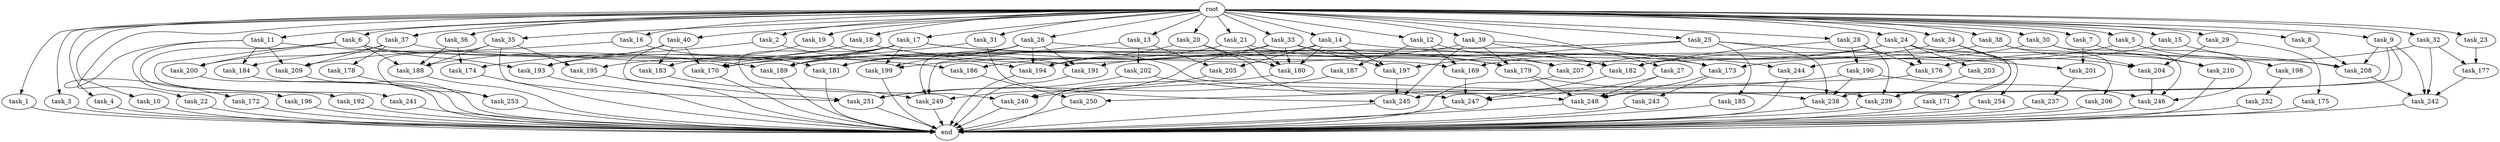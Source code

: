 digraph G {
  root [size="0.000000"];
  task_1 [size="2.048000"];
  task_2 [size="2.048000"];
  task_3 [size="2.048000"];
  task_4 [size="2.048000"];
  task_5 [size="2.048000"];
  task_6 [size="2.048000"];
  task_7 [size="2.048000"];
  task_8 [size="2.048000"];
  task_9 [size="2.048000"];
  task_10 [size="2.048000"];
  task_11 [size="2.048000"];
  task_12 [size="2.048000"];
  task_13 [size="2.048000"];
  task_14 [size="2.048000"];
  task_15 [size="2.048000"];
  task_16 [size="2.048000"];
  task_17 [size="2.048000"];
  task_18 [size="2.048000"];
  task_19 [size="2.048000"];
  task_20 [size="2.048000"];
  task_21 [size="2.048000"];
  task_22 [size="2.048000"];
  task_23 [size="2.048000"];
  task_24 [size="2.048000"];
  task_25 [size="2.048000"];
  task_26 [size="2.048000"];
  task_27 [size="2.048000"];
  task_28 [size="2.048000"];
  task_29 [size="2.048000"];
  task_30 [size="2.048000"];
  task_31 [size="2.048000"];
  task_32 [size="2.048000"];
  task_33 [size="2.048000"];
  task_34 [size="2.048000"];
  task_35 [size="2.048000"];
  task_36 [size="2.048000"];
  task_37 [size="2.048000"];
  task_38 [size="2.048000"];
  task_39 [size="2.048000"];
  task_40 [size="2.048000"];
  task_169 [size="1889785610.240000"];
  task_170 [size="1958505086.976000"];
  task_171 [size="68719476.736000"];
  task_172 [size="429496729.600000"];
  task_173 [size="2508260900.864000"];
  task_174 [size="996432412.672000"];
  task_175 [size="1099511627.776000"];
  task_176 [size="412316860.416000"];
  task_177 [size="1168231104.512000"];
  task_178 [size="1099511627.776000"];
  task_179 [size="3212635537.408000"];
  task_180 [size="4638564679.680000"];
  task_181 [size="1340029796.352000"];
  task_182 [size="2164663517.184000"];
  task_183 [size="584115552.256000"];
  task_184 [size="498216206.336000"];
  task_185 [size="1099511627.776000"];
  task_186 [size="1821066133.504000"];
  task_187 [size="429496729.600000"];
  task_188 [size="1855425871.872000"];
  task_189 [size="2164663517.184000"];
  task_190 [size="274877906.944000"];
  task_191 [size="1838246002.688000"];
  task_192 [size="1391569403.904000"];
  task_193 [size="1975684956.160000"];
  task_194 [size="4501125726.208000"];
  task_195 [size="584115552.256000"];
  task_196 [size="429496729.600000"];
  task_197 [size="3246995275.776000"];
  task_198 [size="274877906.944000"];
  task_199 [size="2388001816.576000"];
  task_200 [size="2491081031.680000"];
  task_201 [size="1717986918.400000"];
  task_202 [size="1717986918.400000"];
  task_203 [size="68719476.736000"];
  task_204 [size="2010044694.528000"];
  task_205 [size="3435973836.800000"];
  task_206 [size="841813590.016000"];
  task_207 [size="738734374.912000"];
  task_208 [size="1941325217.792000"];
  task_209 [size="1958505086.976000"];
  task_210 [size="687194767.360000"];
  task_237 [size="841813590.016000"];
  task_238 [size="1958505086.976000"];
  task_239 [size="2147483648.000000"];
  task_240 [size="2147483648.000000"];
  task_241 [size="1391569403.904000"];
  task_242 [size="1958505086.976000"];
  task_243 [size="1099511627.776000"];
  task_244 [size="2336462209.024000"];
  task_245 [size="2010044694.528000"];
  task_246 [size="2010044694.528000"];
  task_247 [size="4638564679.680000"];
  task_248 [size="3143916060.672000"];
  task_249 [size="3418793967.616000"];
  task_250 [size="549755813.888000"];
  task_251 [size="2130303778.816000"];
  task_252 [size="1391569403.904000"];
  task_253 [size="1546188226.560000"];
  task_254 [size="154618822.656000"];
  end [size="0.000000"];

  root -> task_1 [size="1.000000"];
  root -> task_2 [size="1.000000"];
  root -> task_3 [size="1.000000"];
  root -> task_4 [size="1.000000"];
  root -> task_5 [size="1.000000"];
  root -> task_6 [size="1.000000"];
  root -> task_7 [size="1.000000"];
  root -> task_8 [size="1.000000"];
  root -> task_9 [size="1.000000"];
  root -> task_10 [size="1.000000"];
  root -> task_11 [size="1.000000"];
  root -> task_12 [size="1.000000"];
  root -> task_13 [size="1.000000"];
  root -> task_14 [size="1.000000"];
  root -> task_15 [size="1.000000"];
  root -> task_16 [size="1.000000"];
  root -> task_17 [size="1.000000"];
  root -> task_18 [size="1.000000"];
  root -> task_19 [size="1.000000"];
  root -> task_20 [size="1.000000"];
  root -> task_21 [size="1.000000"];
  root -> task_22 [size="1.000000"];
  root -> task_23 [size="1.000000"];
  root -> task_24 [size="1.000000"];
  root -> task_25 [size="1.000000"];
  root -> task_26 [size="1.000000"];
  root -> task_27 [size="1.000000"];
  root -> task_28 [size="1.000000"];
  root -> task_29 [size="1.000000"];
  root -> task_30 [size="1.000000"];
  root -> task_31 [size="1.000000"];
  root -> task_32 [size="1.000000"];
  root -> task_33 [size="1.000000"];
  root -> task_34 [size="1.000000"];
  root -> task_35 [size="1.000000"];
  root -> task_36 [size="1.000000"];
  root -> task_37 [size="1.000000"];
  root -> task_38 [size="1.000000"];
  root -> task_39 [size="1.000000"];
  root -> task_40 [size="1.000000"];
  task_1 -> end [size="1.000000"];
  task_2 -> task_174 [size="411041792.000000"];
  task_2 -> task_194 [size="411041792.000000"];
  task_3 -> end [size="1.000000"];
  task_4 -> end [size="1.000000"];
  task_5 -> task_173 [size="134217728.000000"];
  task_5 -> task_198 [size="134217728.000000"];
  task_5 -> task_246 [size="134217728.000000"];
  task_6 -> task_169 [size="679477248.000000"];
  task_6 -> task_188 [size="679477248.000000"];
  task_6 -> task_192 [size="679477248.000000"];
  task_6 -> task_193 [size="679477248.000000"];
  task_6 -> task_200 [size="679477248.000000"];
  task_6 -> task_241 [size="679477248.000000"];
  task_7 -> task_201 [size="301989888.000000"];
  task_7 -> task_210 [size="301989888.000000"];
  task_8 -> task_208 [size="536870912.000000"];
  task_9 -> task_208 [size="33554432.000000"];
  task_9 -> task_242 [size="33554432.000000"];
  task_9 -> task_245 [size="33554432.000000"];
  task_9 -> task_248 [size="33554432.000000"];
  task_10 -> end [size="1.000000"];
  task_11 -> task_172 [size="209715200.000000"];
  task_11 -> task_184 [size="209715200.000000"];
  task_11 -> task_186 [size="209715200.000000"];
  task_11 -> task_196 [size="209715200.000000"];
  task_11 -> task_209 [size="209715200.000000"];
  task_12 -> task_169 [size="209715200.000000"];
  task_12 -> task_187 [size="209715200.000000"];
  task_12 -> task_207 [size="209715200.000000"];
  task_13 -> task_202 [size="838860800.000000"];
  task_13 -> task_205 [size="838860800.000000"];
  task_13 -> task_249 [size="838860800.000000"];
  task_14 -> task_180 [size="838860800.000000"];
  task_14 -> task_194 [size="838860800.000000"];
  task_14 -> task_197 [size="838860800.000000"];
  task_14 -> task_205 [size="838860800.000000"];
  task_14 -> task_244 [size="838860800.000000"];
  task_15 -> task_208 [size="301989888.000000"];
  task_15 -> task_244 [size="301989888.000000"];
  task_16 -> task_181 [size="33554432.000000"];
  task_16 -> task_184 [size="33554432.000000"];
  task_17 -> task_170 [size="75497472.000000"];
  task_17 -> task_188 [size="75497472.000000"];
  task_17 -> task_189 [size="75497472.000000"];
  task_17 -> task_193 [size="75497472.000000"];
  task_17 -> task_199 [size="75497472.000000"];
  task_17 -> task_207 [size="75497472.000000"];
  task_17 -> task_208 [size="75497472.000000"];
  task_17 -> task_240 [size="75497472.000000"];
  task_18 -> task_179 [size="209715200.000000"];
  task_18 -> task_195 [size="209715200.000000"];
  task_18 -> task_209 [size="209715200.000000"];
  task_18 -> task_238 [size="209715200.000000"];
  task_19 -> task_183 [size="75497472.000000"];
  task_19 -> task_191 [size="75497472.000000"];
  task_20 -> task_180 [size="536870912.000000"];
  task_20 -> task_194 [size="536870912.000000"];
  task_20 -> task_247 [size="536870912.000000"];
  task_21 -> task_179 [size="679477248.000000"];
  task_21 -> task_180 [size="679477248.000000"];
  task_21 -> task_186 [size="679477248.000000"];
  task_22 -> end [size="1.000000"];
  task_23 -> task_177 [size="536870912.000000"];
  task_24 -> task_169 [size="33554432.000000"];
  task_24 -> task_171 [size="33554432.000000"];
  task_24 -> task_176 [size="33554432.000000"];
  task_24 -> task_189 [size="33554432.000000"];
  task_24 -> task_203 [size="33554432.000000"];
  task_24 -> task_204 [size="33554432.000000"];
  task_25 -> task_170 [size="536870912.000000"];
  task_25 -> task_185 [size="536870912.000000"];
  task_25 -> task_197 [size="536870912.000000"];
  task_25 -> task_201 [size="536870912.000000"];
  task_25 -> task_238 [size="536870912.000000"];
  task_26 -> task_173 [size="411041792.000000"];
  task_26 -> task_181 [size="411041792.000000"];
  task_26 -> task_189 [size="411041792.000000"];
  task_26 -> task_191 [size="411041792.000000"];
  task_26 -> task_194 [size="411041792.000000"];
  task_26 -> task_199 [size="411041792.000000"];
  task_26 -> task_249 [size="411041792.000000"];
  task_27 -> task_247 [size="209715200.000000"];
  task_27 -> task_248 [size="209715200.000000"];
  task_28 -> task_176 [size="134217728.000000"];
  task_28 -> task_182 [size="134217728.000000"];
  task_28 -> task_190 [size="134217728.000000"];
  task_28 -> task_239 [size="134217728.000000"];
  task_29 -> task_175 [size="536870912.000000"];
  task_29 -> task_204 [size="536870912.000000"];
  task_30 -> task_182 [size="33554432.000000"];
  task_30 -> task_210 [size="33554432.000000"];
  task_30 -> task_246 [size="33554432.000000"];
  task_31 -> task_170 [size="134217728.000000"];
  task_31 -> task_245 [size="134217728.000000"];
  task_32 -> task_176 [size="33554432.000000"];
  task_32 -> task_177 [size="33554432.000000"];
  task_32 -> task_242 [size="33554432.000000"];
  task_33 -> task_180 [size="209715200.000000"];
  task_33 -> task_181 [size="209715200.000000"];
  task_33 -> task_182 [size="209715200.000000"];
  task_33 -> task_197 [size="209715200.000000"];
  task_33 -> task_249 [size="209715200.000000"];
  task_34 -> task_207 [size="75497472.000000"];
  task_34 -> task_238 [size="75497472.000000"];
  task_34 -> task_254 [size="75497472.000000"];
  task_35 -> task_188 [size="75497472.000000"];
  task_35 -> task_195 [size="75497472.000000"];
  task_35 -> task_251 [size="75497472.000000"];
  task_35 -> task_253 [size="75497472.000000"];
  task_36 -> task_174 [size="75497472.000000"];
  task_36 -> task_188 [size="75497472.000000"];
  task_37 -> task_178 [size="536870912.000000"];
  task_37 -> task_189 [size="536870912.000000"];
  task_37 -> task_200 [size="536870912.000000"];
  task_37 -> task_209 [size="536870912.000000"];
  task_38 -> task_191 [size="411041792.000000"];
  task_38 -> task_204 [size="411041792.000000"];
  task_38 -> task_206 [size="411041792.000000"];
  task_39 -> task_173 [size="679477248.000000"];
  task_39 -> task_179 [size="679477248.000000"];
  task_39 -> task_182 [size="679477248.000000"];
  task_39 -> task_199 [size="679477248.000000"];
  task_39 -> task_245 [size="679477248.000000"];
  task_40 -> task_170 [size="209715200.000000"];
  task_40 -> task_183 [size="209715200.000000"];
  task_40 -> task_193 [size="209715200.000000"];
  task_40 -> task_251 [size="209715200.000000"];
  task_169 -> task_247 [size="679477248.000000"];
  task_170 -> end [size="1.000000"];
  task_171 -> end [size="1.000000"];
  task_172 -> end [size="1.000000"];
  task_173 -> task_243 [size="536870912.000000"];
  task_173 -> task_248 [size="536870912.000000"];
  task_174 -> end [size="1.000000"];
  task_175 -> end [size="1.000000"];
  task_176 -> task_250 [size="134217728.000000"];
  task_177 -> task_242 [size="679477248.000000"];
  task_178 -> task_253 [size="679477248.000000"];
  task_179 -> task_239 [size="75497472.000000"];
  task_179 -> task_248 [size="75497472.000000"];
  task_180 -> end [size="1.000000"];
  task_181 -> end [size="1.000000"];
  task_182 -> task_247 [size="838860800.000000"];
  task_183 -> task_249 [size="209715200.000000"];
  task_184 -> end [size="1.000000"];
  task_185 -> end [size="1.000000"];
  task_186 -> task_250 [size="134217728.000000"];
  task_187 -> task_251 [size="75497472.000000"];
  task_188 -> end [size="1.000000"];
  task_189 -> end [size="1.000000"];
  task_190 -> task_238 [size="134217728.000000"];
  task_190 -> task_240 [size="134217728.000000"];
  task_190 -> task_246 [size="134217728.000000"];
  task_191 -> end [size="1.000000"];
  task_192 -> end [size="1.000000"];
  task_193 -> end [size="1.000000"];
  task_194 -> end [size="1.000000"];
  task_195 -> end [size="1.000000"];
  task_196 -> end [size="1.000000"];
  task_197 -> task_245 [size="134217728.000000"];
  task_198 -> task_252 [size="679477248.000000"];
  task_199 -> end [size="1.000000"];
  task_200 -> end [size="1.000000"];
  task_201 -> task_237 [size="411041792.000000"];
  task_202 -> task_248 [size="679477248.000000"];
  task_202 -> task_251 [size="679477248.000000"];
  task_203 -> task_239 [size="838860800.000000"];
  task_204 -> task_246 [size="679477248.000000"];
  task_205 -> task_240 [size="838860800.000000"];
  task_206 -> end [size="1.000000"];
  task_207 -> end [size="1.000000"];
  task_208 -> task_242 [size="209715200.000000"];
  task_209 -> end [size="1.000000"];
  task_210 -> end [size="1.000000"];
  task_237 -> end [size="1.000000"];
  task_238 -> end [size="1.000000"];
  task_239 -> end [size="1.000000"];
  task_240 -> end [size="1.000000"];
  task_241 -> end [size="1.000000"];
  task_242 -> end [size="1.000000"];
  task_243 -> end [size="1.000000"];
  task_244 -> end [size="1.000000"];
  task_245 -> end [size="1.000000"];
  task_246 -> end [size="1.000000"];
  task_247 -> end [size="1.000000"];
  task_248 -> end [size="1.000000"];
  task_249 -> end [size="1.000000"];
  task_250 -> end [size="1.000000"];
  task_251 -> end [size="1.000000"];
  task_252 -> end [size="1.000000"];
  task_253 -> end [size="1.000000"];
  task_254 -> end [size="1.000000"];
}
